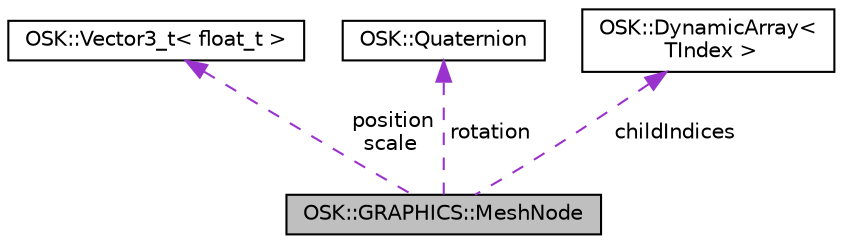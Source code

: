 digraph "OSK::GRAPHICS::MeshNode"
{
 // LATEX_PDF_SIZE
  edge [fontname="Helvetica",fontsize="10",labelfontname="Helvetica",labelfontsize="10"];
  node [fontname="Helvetica",fontsize="10",shape=record];
  Node1 [label="OSK::GRAPHICS::MeshNode",height=0.2,width=0.4,color="black", fillcolor="grey75", style="filled", fontcolor="black",tooltip="Hueso de la animación."];
  Node2 -> Node1 [dir="back",color="darkorchid3",fontsize="10",style="dashed",label=" position\nscale" ,fontname="Helvetica"];
  Node2 [label="OSK::Vector3_t\< float_t \>",height=0.2,width=0.4,color="black", fillcolor="white", style="filled",URL="$class_o_s_k_1_1_vector3__t.html",tooltip=" "];
  Node3 -> Node1 [dir="back",color="darkorchid3",fontsize="10",style="dashed",label=" rotation" ,fontname="Helvetica"];
  Node3 [label="OSK::Quaternion",height=0.2,width=0.4,color="black", fillcolor="white", style="filled",URL="$class_o_s_k_1_1_quaternion.html",tooltip="Representa un cuaternión, para representar una orientación."];
  Node4 -> Node1 [dir="back",color="darkorchid3",fontsize="10",style="dashed",label=" childIndices" ,fontname="Helvetica"];
  Node4 [label="OSK::DynamicArray\<\l TIndex \>",height=0.2,width=0.4,color="black", fillcolor="white", style="filled",URL="$class_o_s_k_1_1_dynamic_array.html",tooltip=" "];
}

